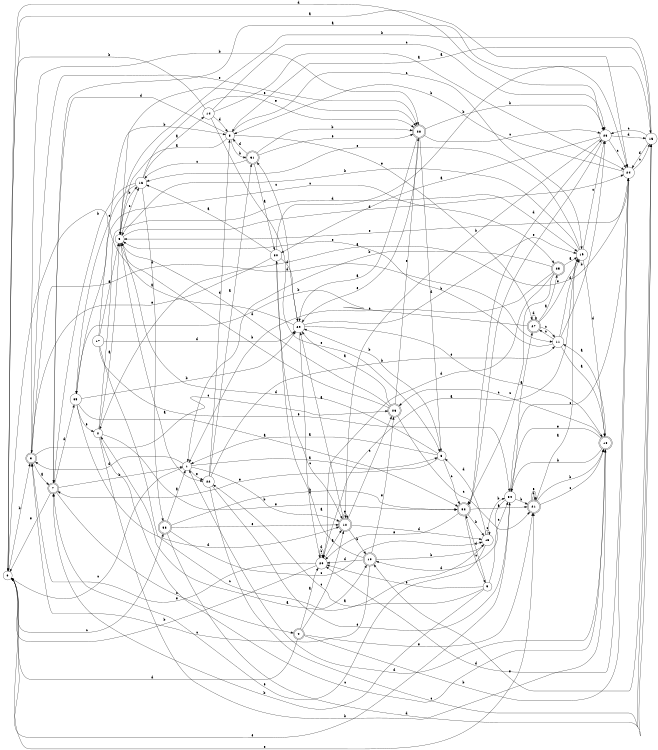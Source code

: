 digraph n29_7 {
__start0 [label="" shape="none"];

rankdir=LR;
size="8,5";

s0 [style="filled", color="black", fillcolor="white" shape="circle", label="0"];
s1 [style="filled", color="black", fillcolor="white" shape="circle", label="1"];
s2 [style="filled", color="black", fillcolor="white" shape="circle", label="2"];
s3 [style="rounded,filled", color="black", fillcolor="white" shape="doublecircle", label="3"];
s4 [style="rounded,filled", color="black", fillcolor="white" shape="doublecircle", label="4"];
s5 [style="filled", color="black", fillcolor="white" shape="circle", label="5"];
s6 [style="filled", color="black", fillcolor="white" shape="circle", label="6"];
s7 [style="rounded,filled", color="black", fillcolor="white" shape="doublecircle", label="7"];
s8 [style="filled", color="black", fillcolor="white" shape="circle", label="8"];
s9 [style="filled", color="black", fillcolor="white" shape="circle", label="9"];
s10 [style="rounded,filled", color="black", fillcolor="white" shape="doublecircle", label="10"];
s11 [style="filled", color="black", fillcolor="white" shape="circle", label="11"];
s12 [style="rounded,filled", color="black", fillcolor="white" shape="doublecircle", label="12"];
s13 [style="filled", color="black", fillcolor="white" shape="circle", label="13"];
s14 [style="filled", color="black", fillcolor="white" shape="circle", label="14"];
s15 [style="filled", color="black", fillcolor="white" shape="circle", label="15"];
s16 [style="filled", color="black", fillcolor="white" shape="circle", label="16"];
s17 [style="filled", color="black", fillcolor="white" shape="circle", label="17"];
s18 [style="rounded,filled", color="black", fillcolor="white" shape="doublecircle", label="18"];
s19 [style="filled", color="black", fillcolor="white" shape="circle", label="19"];
s20 [style="filled", color="black", fillcolor="white" shape="circle", label="20"];
s21 [style="rounded,filled", color="black", fillcolor="white" shape="doublecircle", label="21"];
s22 [style="filled", color="black", fillcolor="white" shape="circle", label="22"];
s23 [style="filled", color="black", fillcolor="white" shape="circle", label="23"];
s24 [style="filled", color="black", fillcolor="white" shape="circle", label="24"];
s25 [style="rounded,filled", color="black", fillcolor="white" shape="doublecircle", label="25"];
s26 [style="rounded,filled", color="black", fillcolor="white" shape="doublecircle", label="26"];
s27 [style="rounded,filled", color="black", fillcolor="white" shape="doublecircle", label="27"];
s28 [style="rounded,filled", color="black", fillcolor="white" shape="doublecircle", label="28"];
s29 [style="filled", color="black", fillcolor="white" shape="circle", label="29"];
s30 [style="filled", color="black", fillcolor="white" shape="circle", label="30"];
s31 [style="rounded,filled", color="black", fillcolor="white" shape="doublecircle", label="31"];
s32 [style="rounded,filled", color="black", fillcolor="white" shape="doublecircle", label="32"];
s33 [style="rounded,filled", color="black", fillcolor="white" shape="doublecircle", label="33"];
s34 [style="filled", color="black", fillcolor="white" shape="circle", label="34"];
s35 [style="filled", color="black", fillcolor="white" shape="circle", label="35"];
s0 -> s24 [label="a"];
s0 -> s3 [label="b"];
s0 -> s33 [label="c"];
s0 -> s23 [label="d"];
s0 -> s21 [label="e"];
s1 -> s6 [label="a"];
s1 -> s12 [label="b"];
s1 -> s0 [label="c"];
s1 -> s3 [label="d"];
s1 -> s22 [label="e"];
s2 -> s5 [label="a"];
s2 -> s18 [label="b"];
s2 -> s18 [label="c"];
s2 -> s19 [label="d"];
s2 -> s32 [label="e"];
s3 -> s7 [label="a"];
s3 -> s28 [label="b"];
s3 -> s26 [label="c"];
s3 -> s11 [label="d"];
s3 -> s28 [label="e"];
s4 -> s20 [label="a"];
s4 -> s24 [label="b"];
s4 -> s12 [label="c"];
s4 -> s0 [label="d"];
s4 -> s21 [label="e"];
s5 -> s22 [label="a"];
s5 -> s16 [label="b"];
s5 -> s16 [label="c"];
s5 -> s24 [label="d"];
s5 -> s28 [label="e"];
s6 -> s1 [label="a"];
s6 -> s29 [label="b"];
s6 -> s32 [label="c"];
s6 -> s5 [label="d"];
s6 -> s7 [label="e"];
s7 -> s24 [label="a"];
s7 -> s1 [label="b"];
s7 -> s4 [label="c"];
s7 -> s35 [label="d"];
s7 -> s0 [label="e"];
s8 -> s5 [label="a"];
s8 -> s31 [label="b"];
s8 -> s19 [label="c"];
s8 -> s7 [label="d"];
s8 -> s27 [label="e"];
s9 -> s22 [label="a"];
s9 -> s7 [label="b"];
s9 -> s34 [label="c"];
s9 -> s32 [label="d"];
s9 -> s20 [label="e"];
s10 -> s30 [label="a"];
s10 -> s13 [label="b"];
s10 -> s3 [label="c"];
s10 -> s20 [label="d"];
s10 -> s26 [label="e"];
s11 -> s18 [label="a"];
s11 -> s23 [label="b"];
s11 -> s27 [label="c"];
s11 -> s19 [label="d"];
s11 -> s5 [label="e"];
s12 -> s29 [label="a"];
s12 -> s10 [label="b"];
s12 -> s26 [label="c"];
s12 -> s13 [label="d"];
s12 -> s12 [label="e"];
s13 -> s2 [label="a"];
s13 -> s34 [label="b"];
s13 -> s13 [label="c"];
s13 -> s6 [label="d"];
s13 -> s7 [label="e"];
s14 -> s24 [label="a"];
s14 -> s0 [label="b"];
s14 -> s23 [label="c"];
s14 -> s8 [label="d"];
s14 -> s6 [label="e"];
s15 -> s8 [label="a"];
s15 -> s5 [label="b"];
s15 -> s23 [label="c"];
s15 -> s24 [label="d"];
s15 -> s10 [label="e"];
s16 -> s14 [label="a"];
s16 -> s7 [label="b"];
s16 -> s35 [label="c"];
s16 -> s33 [label="d"];
s16 -> s28 [label="e"];
s17 -> s5 [label="a"];
s17 -> s8 [label="b"];
s17 -> s10 [label="c"];
s17 -> s29 [label="d"];
s17 -> s34 [label="e"];
s18 -> s11 [label="a"];
s18 -> s34 [label="b"];
s18 -> s26 [label="c"];
s18 -> s1 [label="d"];
s18 -> s34 [label="e"];
s19 -> s20 [label="a"];
s19 -> s5 [label="b"];
s19 -> s23 [label="c"];
s19 -> s18 [label="d"];
s19 -> s16 [label="e"];
s20 -> s12 [label="a"];
s20 -> s0 [label="b"];
s20 -> s20 [label="c"];
s20 -> s20 [label="d"];
s20 -> s3 [label="e"];
s21 -> s19 [label="a"];
s21 -> s18 [label="b"];
s21 -> s18 [label="c"];
s21 -> s21 [label="d"];
s21 -> s21 [label="e"];
s22 -> s31 [label="a"];
s22 -> s11 [label="b"];
s22 -> s15 [label="c"];
s22 -> s8 [label="d"];
s22 -> s34 [label="e"];
s23 -> s30 [label="a"];
s23 -> s12 [label="b"];
s23 -> s24 [label="c"];
s23 -> s15 [label="d"];
s23 -> s32 [label="e"];
s24 -> s2 [label="a"];
s24 -> s8 [label="b"];
s24 -> s15 [label="c"];
s24 -> s20 [label="d"];
s24 -> s5 [label="e"];
s25 -> s19 [label="a"];
s25 -> s1 [label="b"];
s25 -> s32 [label="c"];
s25 -> s20 [label="d"];
s25 -> s1 [label="e"];
s26 -> s29 [label="a"];
s26 -> s5 [label="b"];
s26 -> s21 [label="c"];
s26 -> s5 [label="d"];
s26 -> s28 [label="e"];
s27 -> s25 [label="a"];
s27 -> s35 [label="b"];
s27 -> s11 [label="c"];
s27 -> s27 [label="d"];
s27 -> s19 [label="e"];
s28 -> s29 [label="a"];
s28 -> s23 [label="b"];
s28 -> s23 [label="c"];
s28 -> s6 [label="d"];
s28 -> s29 [label="e"];
s29 -> s0 [label="a"];
s29 -> s19 [label="b"];
s29 -> s31 [label="c"];
s29 -> s20 [label="d"];
s29 -> s18 [label="e"];
s30 -> s16 [label="a"];
s30 -> s15 [label="b"];
s30 -> s12 [label="c"];
s30 -> s29 [label="d"];
s30 -> s3 [label="e"];
s31 -> s30 [label="a"];
s31 -> s28 [label="b"];
s31 -> s16 [label="c"];
s31 -> s8 [label="d"];
s31 -> s28 [label="e"];
s32 -> s21 [label="a"];
s32 -> s13 [label="b"];
s32 -> s9 [label="c"];
s32 -> s23 [label="d"];
s32 -> s20 [label="e"];
s33 -> s1 [label="a"];
s33 -> s32 [label="b"];
s33 -> s13 [label="c"];
s33 -> s15 [label="d"];
s33 -> s12 [label="e"];
s34 -> s27 [label="a"];
s34 -> s21 [label="b"];
s34 -> s24 [label="c"];
s34 -> s10 [label="d"];
s34 -> s0 [label="e"];
s35 -> s32 [label="a"];
s35 -> s29 [label="b"];
s35 -> s25 [label="c"];
s35 -> s12 [label="d"];
s35 -> s2 [label="e"];

}